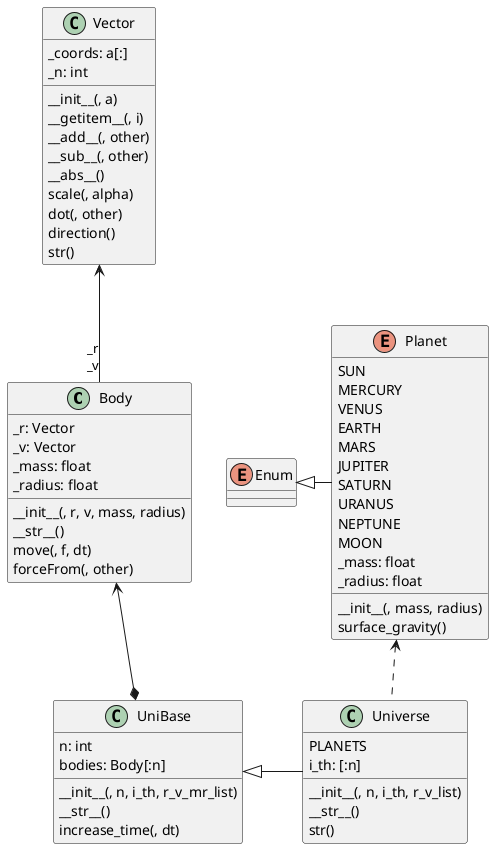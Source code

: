 @startuml
'https://plantuml.com/class-diagram

class Body {
_r: Vector
_v: Vector
_mass: float
_radius: float
__init__(, r, v, mass, radius)
__str__()
move(, f, dt)
forceFrom(, other)
}

class Vector {
_coords: a[:]
_n: int
__init__(, a)
__getitem__(, i)
__add__(, other)
__sub__(, other)
__abs__()
scale(, alpha)
dot(, other)
direction()
str()
}

enum Enum {}

enum Planet {
SUN
MERCURY
VENUS
EARTH
MARS
JUPITER
SATURN
URANUS
NEPTUNE
MOON
_mass: float
_radius: float
__init__(, mass, radius)
surface_gravity()
}

class UniBase {
n: int
bodies: Body[:n]
__init__(, n, i_th, r_v_mr_list)
__str__()
increase_time(, dt)
}

class Universe {
PLANETS
i_th: [:n]
__init__(, n, i_th, r_v_list)
__str__()
str()
}

Vector <-- "_r\n_v" Body
Planet <.. Universe
UniBase <|- Universe
Body <--* UniBase
Enum <|- Planet
@enduml